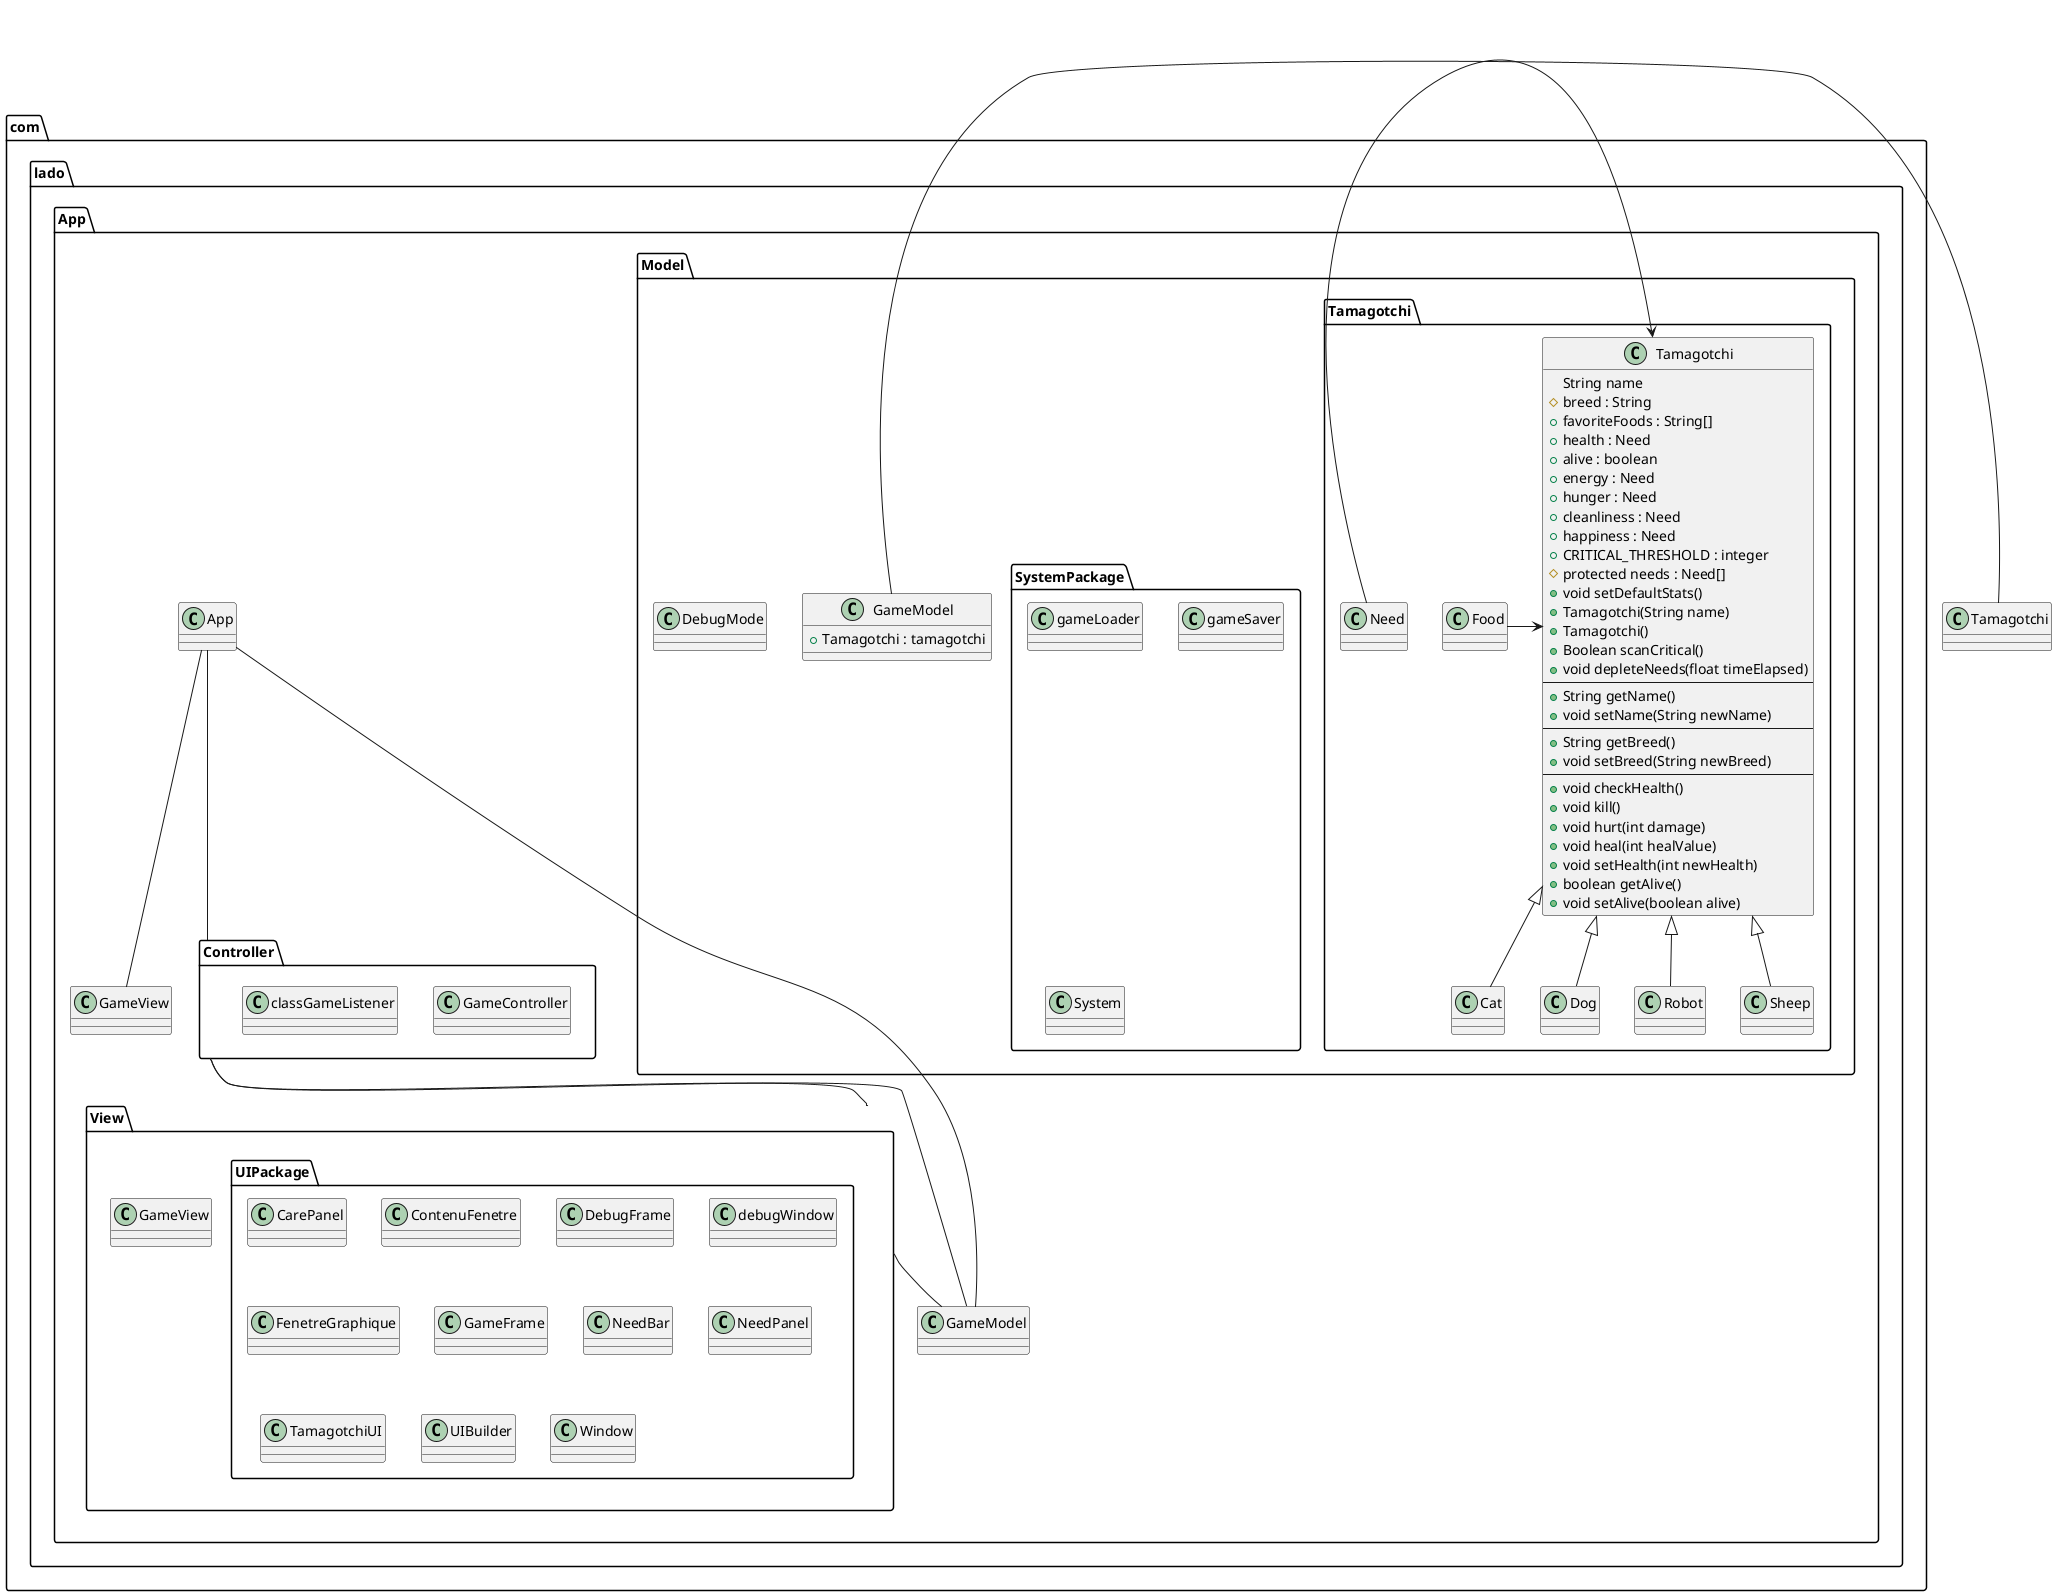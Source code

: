@startuml Classes
Class Tamagotchi

package com.lado.App
{
    Class App
    App--GameModel
    App--GameView
    App--Controller
    View--GameModel
    Controller--GameModel
    Controller--View

    package Model
    {

        class DebugMode
        class GameModel
        {
            + Tamagotchi : tamagotchi
        }
        GameModel-Tamagotchi

        package Tamagotchi{
            class Cat extends Tamagotchi
            class Dog extends Tamagotchi
            class Food{
                
            }
            Food->Tamagotchi
            Need->Tamagotchi

            class Need
            {


            }
            class Robot extends Tamagotchi
            class Sheep extends Tamagotchi
            class Tamagotchi
            {
                String name
                # breed : String
                + favoriteFoods : String[]
                + health : Need
                + alive : boolean
                + energy : Need
                + hunger : Need
                + cleanliness : Need
                + happiness : Need
                + CRITICAL_THRESHOLD : integer
                # protected needs : Need[]
                + void setDefaultStats()
                + Tamagotchi(String name)
                + Tamagotchi() 
                + Boolean scanCritical() 
                + void depleteNeeds(float timeElapsed)
                ----
                + String getName()
                + void setName(String newName)
                ---
                + String getBreed()
                + void setBreed(String newBreed)
                ---
                + void checkHealth()
                + void kill()
                + void hurt(int damage)
                + void heal(int healValue)
                + void setHealth(int newHealth)
                + boolean getAlive()
                + void setAlive(boolean alive)
            }
        }


        package SystemPackage
        {
            class gameLoader
            class gameSaver
            class System
        }
    }

    package View{

        class GameView

        package UIPackage {
            class CarePanel
            class ContenuFenetre
            class DebugFrame
            class debugWindow
            class FenetreGraphique
            class GameFrame
            class NeedBar
            class NeedPanel
            class TamagotchiUI
            class UIBuilder
            class Window
        }
    }

    package Controller {

        class GameController
        class classGameListener
    }

}

















@enduml